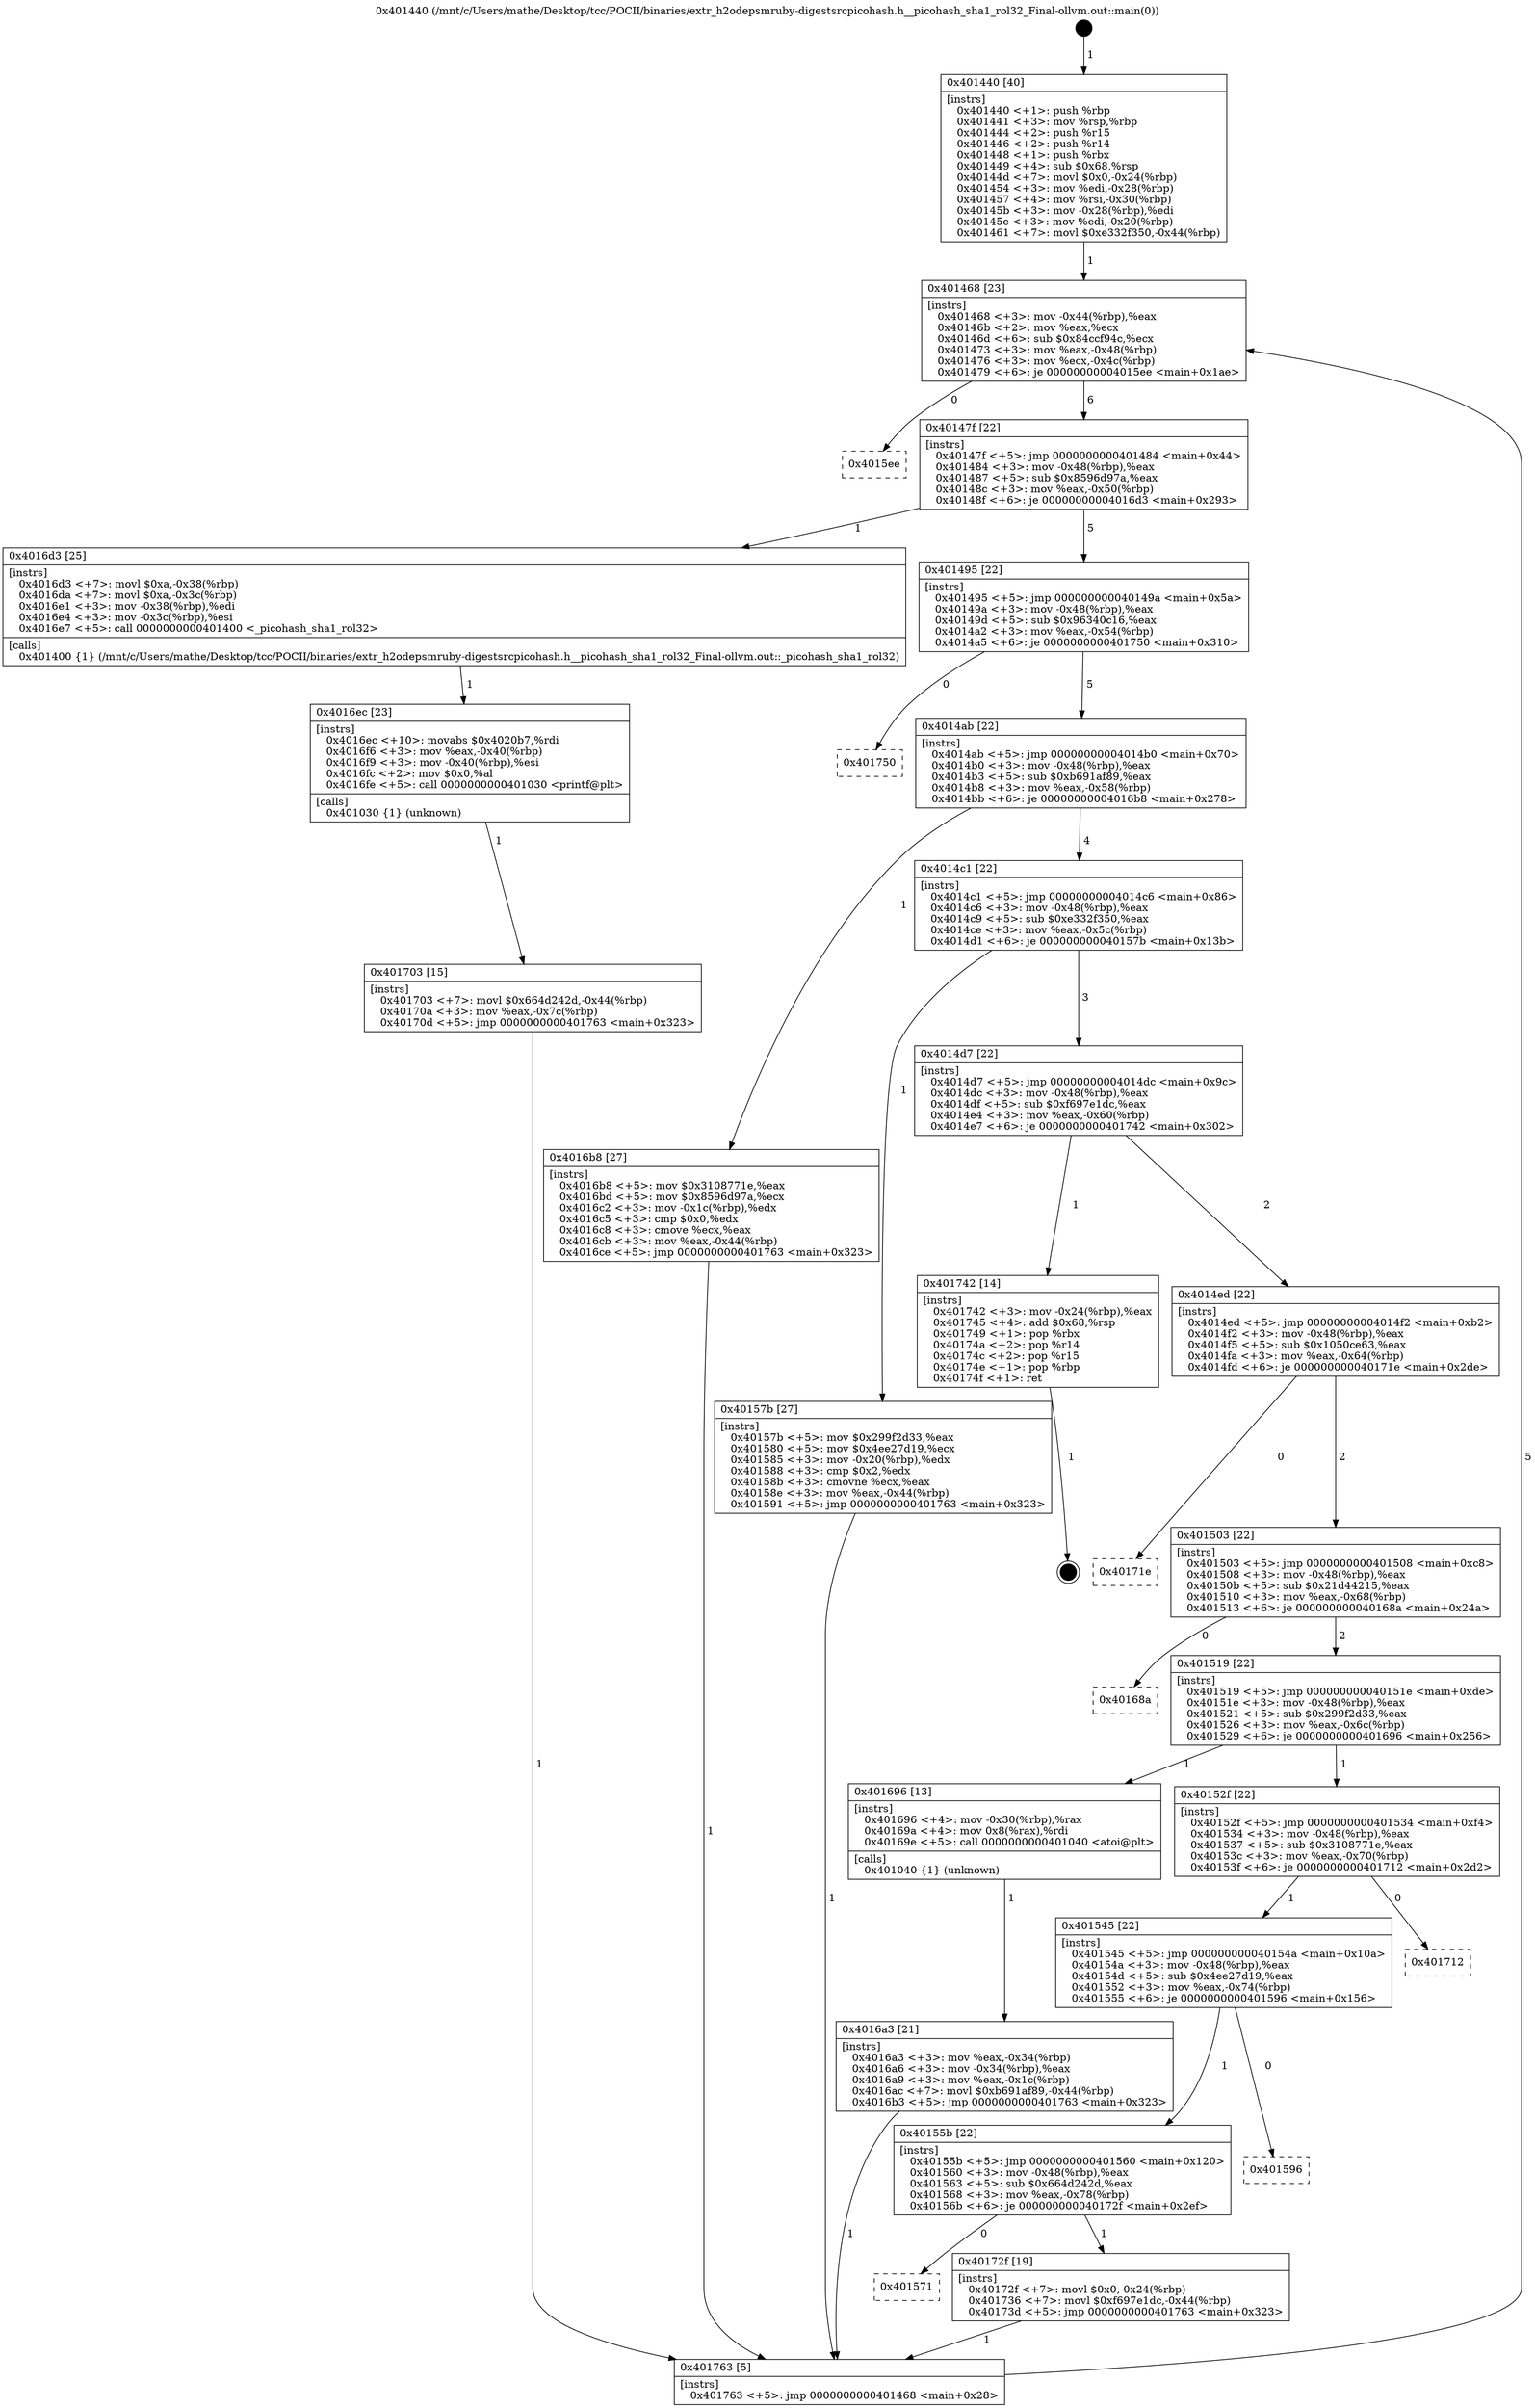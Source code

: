 digraph "0x401440" {
  label = "0x401440 (/mnt/c/Users/mathe/Desktop/tcc/POCII/binaries/extr_h2odepsmruby-digestsrcpicohash.h__picohash_sha1_rol32_Final-ollvm.out::main(0))"
  labelloc = "t"
  node[shape=record]

  Entry [label="",width=0.3,height=0.3,shape=circle,fillcolor=black,style=filled]
  "0x401468" [label="{
     0x401468 [23]\l
     | [instrs]\l
     &nbsp;&nbsp;0x401468 \<+3\>: mov -0x44(%rbp),%eax\l
     &nbsp;&nbsp;0x40146b \<+2\>: mov %eax,%ecx\l
     &nbsp;&nbsp;0x40146d \<+6\>: sub $0x84ccf94c,%ecx\l
     &nbsp;&nbsp;0x401473 \<+3\>: mov %eax,-0x48(%rbp)\l
     &nbsp;&nbsp;0x401476 \<+3\>: mov %ecx,-0x4c(%rbp)\l
     &nbsp;&nbsp;0x401479 \<+6\>: je 00000000004015ee \<main+0x1ae\>\l
  }"]
  "0x4015ee" [label="{
     0x4015ee\l
  }", style=dashed]
  "0x40147f" [label="{
     0x40147f [22]\l
     | [instrs]\l
     &nbsp;&nbsp;0x40147f \<+5\>: jmp 0000000000401484 \<main+0x44\>\l
     &nbsp;&nbsp;0x401484 \<+3\>: mov -0x48(%rbp),%eax\l
     &nbsp;&nbsp;0x401487 \<+5\>: sub $0x8596d97a,%eax\l
     &nbsp;&nbsp;0x40148c \<+3\>: mov %eax,-0x50(%rbp)\l
     &nbsp;&nbsp;0x40148f \<+6\>: je 00000000004016d3 \<main+0x293\>\l
  }"]
  Exit [label="",width=0.3,height=0.3,shape=circle,fillcolor=black,style=filled,peripheries=2]
  "0x4016d3" [label="{
     0x4016d3 [25]\l
     | [instrs]\l
     &nbsp;&nbsp;0x4016d3 \<+7\>: movl $0xa,-0x38(%rbp)\l
     &nbsp;&nbsp;0x4016da \<+7\>: movl $0xa,-0x3c(%rbp)\l
     &nbsp;&nbsp;0x4016e1 \<+3\>: mov -0x38(%rbp),%edi\l
     &nbsp;&nbsp;0x4016e4 \<+3\>: mov -0x3c(%rbp),%esi\l
     &nbsp;&nbsp;0x4016e7 \<+5\>: call 0000000000401400 \<_picohash_sha1_rol32\>\l
     | [calls]\l
     &nbsp;&nbsp;0x401400 \{1\} (/mnt/c/Users/mathe/Desktop/tcc/POCII/binaries/extr_h2odepsmruby-digestsrcpicohash.h__picohash_sha1_rol32_Final-ollvm.out::_picohash_sha1_rol32)\l
  }"]
  "0x401495" [label="{
     0x401495 [22]\l
     | [instrs]\l
     &nbsp;&nbsp;0x401495 \<+5\>: jmp 000000000040149a \<main+0x5a\>\l
     &nbsp;&nbsp;0x40149a \<+3\>: mov -0x48(%rbp),%eax\l
     &nbsp;&nbsp;0x40149d \<+5\>: sub $0x96340c16,%eax\l
     &nbsp;&nbsp;0x4014a2 \<+3\>: mov %eax,-0x54(%rbp)\l
     &nbsp;&nbsp;0x4014a5 \<+6\>: je 0000000000401750 \<main+0x310\>\l
  }"]
  "0x401571" [label="{
     0x401571\l
  }", style=dashed]
  "0x401750" [label="{
     0x401750\l
  }", style=dashed]
  "0x4014ab" [label="{
     0x4014ab [22]\l
     | [instrs]\l
     &nbsp;&nbsp;0x4014ab \<+5\>: jmp 00000000004014b0 \<main+0x70\>\l
     &nbsp;&nbsp;0x4014b0 \<+3\>: mov -0x48(%rbp),%eax\l
     &nbsp;&nbsp;0x4014b3 \<+5\>: sub $0xb691af89,%eax\l
     &nbsp;&nbsp;0x4014b8 \<+3\>: mov %eax,-0x58(%rbp)\l
     &nbsp;&nbsp;0x4014bb \<+6\>: je 00000000004016b8 \<main+0x278\>\l
  }"]
  "0x40172f" [label="{
     0x40172f [19]\l
     | [instrs]\l
     &nbsp;&nbsp;0x40172f \<+7\>: movl $0x0,-0x24(%rbp)\l
     &nbsp;&nbsp;0x401736 \<+7\>: movl $0xf697e1dc,-0x44(%rbp)\l
     &nbsp;&nbsp;0x40173d \<+5\>: jmp 0000000000401763 \<main+0x323\>\l
  }"]
  "0x4016b8" [label="{
     0x4016b8 [27]\l
     | [instrs]\l
     &nbsp;&nbsp;0x4016b8 \<+5\>: mov $0x3108771e,%eax\l
     &nbsp;&nbsp;0x4016bd \<+5\>: mov $0x8596d97a,%ecx\l
     &nbsp;&nbsp;0x4016c2 \<+3\>: mov -0x1c(%rbp),%edx\l
     &nbsp;&nbsp;0x4016c5 \<+3\>: cmp $0x0,%edx\l
     &nbsp;&nbsp;0x4016c8 \<+3\>: cmove %ecx,%eax\l
     &nbsp;&nbsp;0x4016cb \<+3\>: mov %eax,-0x44(%rbp)\l
     &nbsp;&nbsp;0x4016ce \<+5\>: jmp 0000000000401763 \<main+0x323\>\l
  }"]
  "0x4014c1" [label="{
     0x4014c1 [22]\l
     | [instrs]\l
     &nbsp;&nbsp;0x4014c1 \<+5\>: jmp 00000000004014c6 \<main+0x86\>\l
     &nbsp;&nbsp;0x4014c6 \<+3\>: mov -0x48(%rbp),%eax\l
     &nbsp;&nbsp;0x4014c9 \<+5\>: sub $0xe332f350,%eax\l
     &nbsp;&nbsp;0x4014ce \<+3\>: mov %eax,-0x5c(%rbp)\l
     &nbsp;&nbsp;0x4014d1 \<+6\>: je 000000000040157b \<main+0x13b\>\l
  }"]
  "0x40155b" [label="{
     0x40155b [22]\l
     | [instrs]\l
     &nbsp;&nbsp;0x40155b \<+5\>: jmp 0000000000401560 \<main+0x120\>\l
     &nbsp;&nbsp;0x401560 \<+3\>: mov -0x48(%rbp),%eax\l
     &nbsp;&nbsp;0x401563 \<+5\>: sub $0x664d242d,%eax\l
     &nbsp;&nbsp;0x401568 \<+3\>: mov %eax,-0x78(%rbp)\l
     &nbsp;&nbsp;0x40156b \<+6\>: je 000000000040172f \<main+0x2ef\>\l
  }"]
  "0x40157b" [label="{
     0x40157b [27]\l
     | [instrs]\l
     &nbsp;&nbsp;0x40157b \<+5\>: mov $0x299f2d33,%eax\l
     &nbsp;&nbsp;0x401580 \<+5\>: mov $0x4ee27d19,%ecx\l
     &nbsp;&nbsp;0x401585 \<+3\>: mov -0x20(%rbp),%edx\l
     &nbsp;&nbsp;0x401588 \<+3\>: cmp $0x2,%edx\l
     &nbsp;&nbsp;0x40158b \<+3\>: cmovne %ecx,%eax\l
     &nbsp;&nbsp;0x40158e \<+3\>: mov %eax,-0x44(%rbp)\l
     &nbsp;&nbsp;0x401591 \<+5\>: jmp 0000000000401763 \<main+0x323\>\l
  }"]
  "0x4014d7" [label="{
     0x4014d7 [22]\l
     | [instrs]\l
     &nbsp;&nbsp;0x4014d7 \<+5\>: jmp 00000000004014dc \<main+0x9c\>\l
     &nbsp;&nbsp;0x4014dc \<+3\>: mov -0x48(%rbp),%eax\l
     &nbsp;&nbsp;0x4014df \<+5\>: sub $0xf697e1dc,%eax\l
     &nbsp;&nbsp;0x4014e4 \<+3\>: mov %eax,-0x60(%rbp)\l
     &nbsp;&nbsp;0x4014e7 \<+6\>: je 0000000000401742 \<main+0x302\>\l
  }"]
  "0x401763" [label="{
     0x401763 [5]\l
     | [instrs]\l
     &nbsp;&nbsp;0x401763 \<+5\>: jmp 0000000000401468 \<main+0x28\>\l
  }"]
  "0x401440" [label="{
     0x401440 [40]\l
     | [instrs]\l
     &nbsp;&nbsp;0x401440 \<+1\>: push %rbp\l
     &nbsp;&nbsp;0x401441 \<+3\>: mov %rsp,%rbp\l
     &nbsp;&nbsp;0x401444 \<+2\>: push %r15\l
     &nbsp;&nbsp;0x401446 \<+2\>: push %r14\l
     &nbsp;&nbsp;0x401448 \<+1\>: push %rbx\l
     &nbsp;&nbsp;0x401449 \<+4\>: sub $0x68,%rsp\l
     &nbsp;&nbsp;0x40144d \<+7\>: movl $0x0,-0x24(%rbp)\l
     &nbsp;&nbsp;0x401454 \<+3\>: mov %edi,-0x28(%rbp)\l
     &nbsp;&nbsp;0x401457 \<+4\>: mov %rsi,-0x30(%rbp)\l
     &nbsp;&nbsp;0x40145b \<+3\>: mov -0x28(%rbp),%edi\l
     &nbsp;&nbsp;0x40145e \<+3\>: mov %edi,-0x20(%rbp)\l
     &nbsp;&nbsp;0x401461 \<+7\>: movl $0xe332f350,-0x44(%rbp)\l
  }"]
  "0x401596" [label="{
     0x401596\l
  }", style=dashed]
  "0x401742" [label="{
     0x401742 [14]\l
     | [instrs]\l
     &nbsp;&nbsp;0x401742 \<+3\>: mov -0x24(%rbp),%eax\l
     &nbsp;&nbsp;0x401745 \<+4\>: add $0x68,%rsp\l
     &nbsp;&nbsp;0x401749 \<+1\>: pop %rbx\l
     &nbsp;&nbsp;0x40174a \<+2\>: pop %r14\l
     &nbsp;&nbsp;0x40174c \<+2\>: pop %r15\l
     &nbsp;&nbsp;0x40174e \<+1\>: pop %rbp\l
     &nbsp;&nbsp;0x40174f \<+1\>: ret\l
  }"]
  "0x4014ed" [label="{
     0x4014ed [22]\l
     | [instrs]\l
     &nbsp;&nbsp;0x4014ed \<+5\>: jmp 00000000004014f2 \<main+0xb2\>\l
     &nbsp;&nbsp;0x4014f2 \<+3\>: mov -0x48(%rbp),%eax\l
     &nbsp;&nbsp;0x4014f5 \<+5\>: sub $0x1050ce63,%eax\l
     &nbsp;&nbsp;0x4014fa \<+3\>: mov %eax,-0x64(%rbp)\l
     &nbsp;&nbsp;0x4014fd \<+6\>: je 000000000040171e \<main+0x2de\>\l
  }"]
  "0x401545" [label="{
     0x401545 [22]\l
     | [instrs]\l
     &nbsp;&nbsp;0x401545 \<+5\>: jmp 000000000040154a \<main+0x10a\>\l
     &nbsp;&nbsp;0x40154a \<+3\>: mov -0x48(%rbp),%eax\l
     &nbsp;&nbsp;0x40154d \<+5\>: sub $0x4ee27d19,%eax\l
     &nbsp;&nbsp;0x401552 \<+3\>: mov %eax,-0x74(%rbp)\l
     &nbsp;&nbsp;0x401555 \<+6\>: je 0000000000401596 \<main+0x156\>\l
  }"]
  "0x40171e" [label="{
     0x40171e\l
  }", style=dashed]
  "0x401503" [label="{
     0x401503 [22]\l
     | [instrs]\l
     &nbsp;&nbsp;0x401503 \<+5\>: jmp 0000000000401508 \<main+0xc8\>\l
     &nbsp;&nbsp;0x401508 \<+3\>: mov -0x48(%rbp),%eax\l
     &nbsp;&nbsp;0x40150b \<+5\>: sub $0x21d44215,%eax\l
     &nbsp;&nbsp;0x401510 \<+3\>: mov %eax,-0x68(%rbp)\l
     &nbsp;&nbsp;0x401513 \<+6\>: je 000000000040168a \<main+0x24a\>\l
  }"]
  "0x401712" [label="{
     0x401712\l
  }", style=dashed]
  "0x40168a" [label="{
     0x40168a\l
  }", style=dashed]
  "0x401519" [label="{
     0x401519 [22]\l
     | [instrs]\l
     &nbsp;&nbsp;0x401519 \<+5\>: jmp 000000000040151e \<main+0xde\>\l
     &nbsp;&nbsp;0x40151e \<+3\>: mov -0x48(%rbp),%eax\l
     &nbsp;&nbsp;0x401521 \<+5\>: sub $0x299f2d33,%eax\l
     &nbsp;&nbsp;0x401526 \<+3\>: mov %eax,-0x6c(%rbp)\l
     &nbsp;&nbsp;0x401529 \<+6\>: je 0000000000401696 \<main+0x256\>\l
  }"]
  "0x401703" [label="{
     0x401703 [15]\l
     | [instrs]\l
     &nbsp;&nbsp;0x401703 \<+7\>: movl $0x664d242d,-0x44(%rbp)\l
     &nbsp;&nbsp;0x40170a \<+3\>: mov %eax,-0x7c(%rbp)\l
     &nbsp;&nbsp;0x40170d \<+5\>: jmp 0000000000401763 \<main+0x323\>\l
  }"]
  "0x401696" [label="{
     0x401696 [13]\l
     | [instrs]\l
     &nbsp;&nbsp;0x401696 \<+4\>: mov -0x30(%rbp),%rax\l
     &nbsp;&nbsp;0x40169a \<+4\>: mov 0x8(%rax),%rdi\l
     &nbsp;&nbsp;0x40169e \<+5\>: call 0000000000401040 \<atoi@plt\>\l
     | [calls]\l
     &nbsp;&nbsp;0x401040 \{1\} (unknown)\l
  }"]
  "0x40152f" [label="{
     0x40152f [22]\l
     | [instrs]\l
     &nbsp;&nbsp;0x40152f \<+5\>: jmp 0000000000401534 \<main+0xf4\>\l
     &nbsp;&nbsp;0x401534 \<+3\>: mov -0x48(%rbp),%eax\l
     &nbsp;&nbsp;0x401537 \<+5\>: sub $0x3108771e,%eax\l
     &nbsp;&nbsp;0x40153c \<+3\>: mov %eax,-0x70(%rbp)\l
     &nbsp;&nbsp;0x40153f \<+6\>: je 0000000000401712 \<main+0x2d2\>\l
  }"]
  "0x4016a3" [label="{
     0x4016a3 [21]\l
     | [instrs]\l
     &nbsp;&nbsp;0x4016a3 \<+3\>: mov %eax,-0x34(%rbp)\l
     &nbsp;&nbsp;0x4016a6 \<+3\>: mov -0x34(%rbp),%eax\l
     &nbsp;&nbsp;0x4016a9 \<+3\>: mov %eax,-0x1c(%rbp)\l
     &nbsp;&nbsp;0x4016ac \<+7\>: movl $0xb691af89,-0x44(%rbp)\l
     &nbsp;&nbsp;0x4016b3 \<+5\>: jmp 0000000000401763 \<main+0x323\>\l
  }"]
  "0x4016ec" [label="{
     0x4016ec [23]\l
     | [instrs]\l
     &nbsp;&nbsp;0x4016ec \<+10\>: movabs $0x4020b7,%rdi\l
     &nbsp;&nbsp;0x4016f6 \<+3\>: mov %eax,-0x40(%rbp)\l
     &nbsp;&nbsp;0x4016f9 \<+3\>: mov -0x40(%rbp),%esi\l
     &nbsp;&nbsp;0x4016fc \<+2\>: mov $0x0,%al\l
     &nbsp;&nbsp;0x4016fe \<+5\>: call 0000000000401030 \<printf@plt\>\l
     | [calls]\l
     &nbsp;&nbsp;0x401030 \{1\} (unknown)\l
  }"]
  Entry -> "0x401440" [label=" 1"]
  "0x401468" -> "0x4015ee" [label=" 0"]
  "0x401468" -> "0x40147f" [label=" 6"]
  "0x401742" -> Exit [label=" 1"]
  "0x40147f" -> "0x4016d3" [label=" 1"]
  "0x40147f" -> "0x401495" [label=" 5"]
  "0x40172f" -> "0x401763" [label=" 1"]
  "0x401495" -> "0x401750" [label=" 0"]
  "0x401495" -> "0x4014ab" [label=" 5"]
  "0x40155b" -> "0x401571" [label=" 0"]
  "0x4014ab" -> "0x4016b8" [label=" 1"]
  "0x4014ab" -> "0x4014c1" [label=" 4"]
  "0x40155b" -> "0x40172f" [label=" 1"]
  "0x4014c1" -> "0x40157b" [label=" 1"]
  "0x4014c1" -> "0x4014d7" [label=" 3"]
  "0x40157b" -> "0x401763" [label=" 1"]
  "0x401440" -> "0x401468" [label=" 1"]
  "0x401763" -> "0x401468" [label=" 5"]
  "0x401545" -> "0x40155b" [label=" 1"]
  "0x4014d7" -> "0x401742" [label=" 1"]
  "0x4014d7" -> "0x4014ed" [label=" 2"]
  "0x401545" -> "0x401596" [label=" 0"]
  "0x4014ed" -> "0x40171e" [label=" 0"]
  "0x4014ed" -> "0x401503" [label=" 2"]
  "0x40152f" -> "0x401545" [label=" 1"]
  "0x401503" -> "0x40168a" [label=" 0"]
  "0x401503" -> "0x401519" [label=" 2"]
  "0x40152f" -> "0x401712" [label=" 0"]
  "0x401519" -> "0x401696" [label=" 1"]
  "0x401519" -> "0x40152f" [label=" 1"]
  "0x401696" -> "0x4016a3" [label=" 1"]
  "0x4016a3" -> "0x401763" [label=" 1"]
  "0x4016b8" -> "0x401763" [label=" 1"]
  "0x4016d3" -> "0x4016ec" [label=" 1"]
  "0x4016ec" -> "0x401703" [label=" 1"]
  "0x401703" -> "0x401763" [label=" 1"]
}

